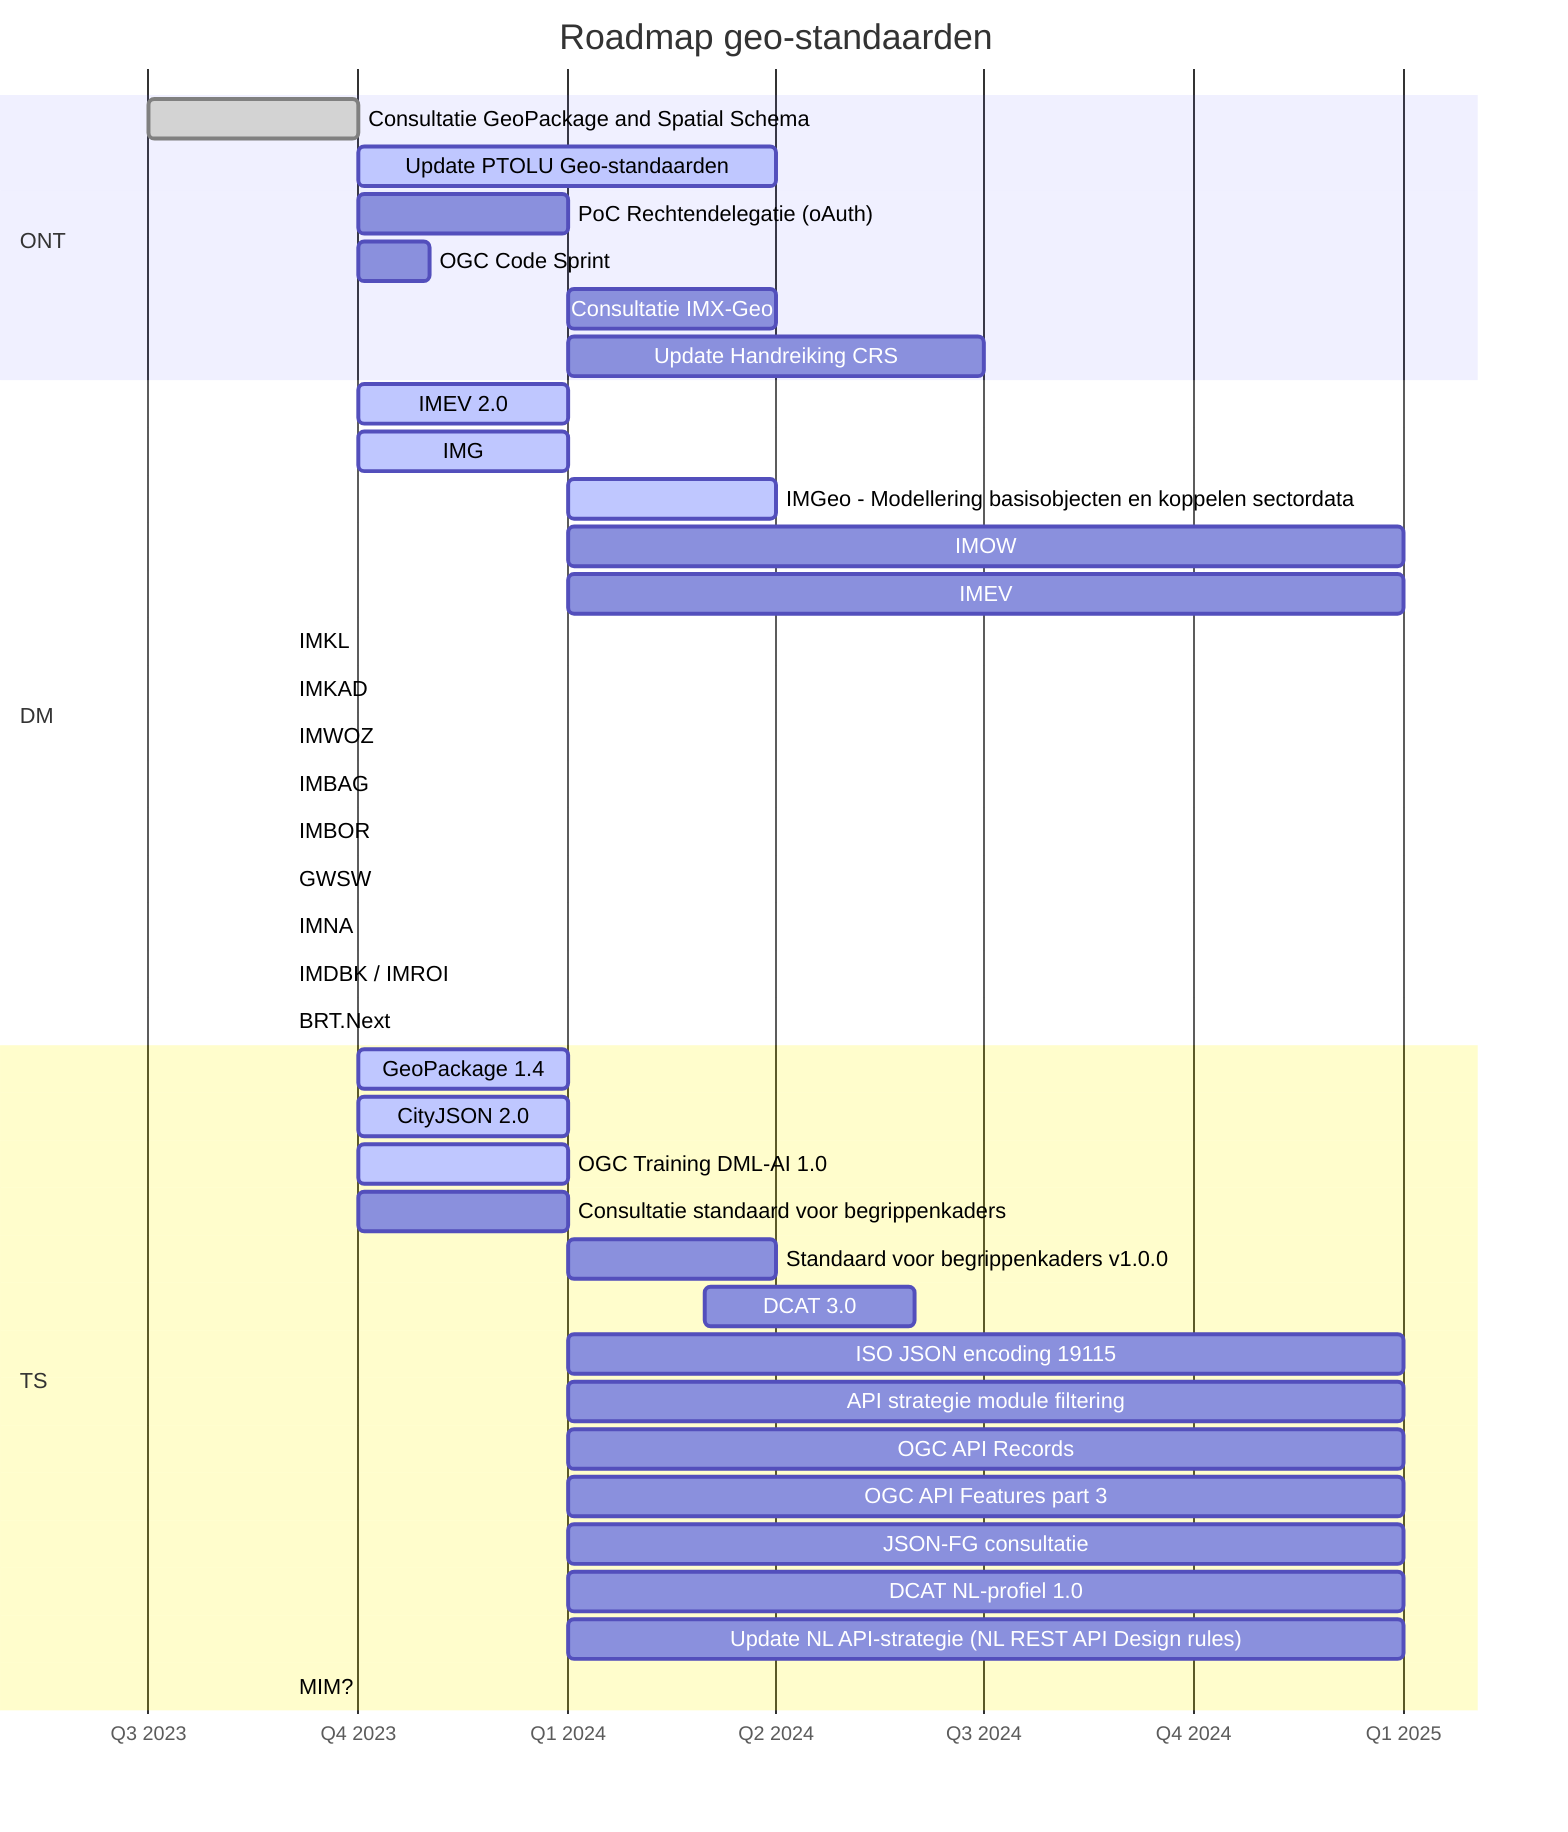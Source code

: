 gantt
    title Roadmap geo-standaarden
    dateFormat YYYY-M
    axisFormat Q%q %Y
    tickInterval 3month
    section ONT
        Consultatie GeoPackage and Spatial Schema   :done,      2023-07, 3M
        Update PTOLU Geo-standaarden                :active,    2023-10, 6M
        PoC Rechtendelegatie (oAuth)                :           2023-10, 3M
        OGC Code Sprint                             :           2023-10, 1M
        
        Consultatie IMX-Geo                         :           2024-01, 3M
        Update Handreiking CRS                      :           2024-01, 6M
        
    section DM        
        IMEV 2.0                                    :active,    2023-10, 3M
        IMG                                         :active,    2023-10, 3M
        IMGeo - Modellering basisobjecten en koppelen sectordata:active,    2024-01, 3M
        IMOW                                        :           2024-01, 12M
        IMEV                                        :           2024-01, 12M
        IMKL                                        :           2023-09, 
        IMKAD                                       :           2023-09, 
        IMWOZ                                       :           2023-09, 
        IMBAG                                       :           2023-09, 
        IMBOR                                       :           2023-09, 
        GWSW                                        :           2023-09, 
        IMNA                                        :           2023-09, 
        IMDBK / IMROI                               :           2023-09, 
        BRT.Next                                    :           2023-09, 

    section TS
        GeoPackage 1.4                              :active,    2023-10, 3M
        CityJSON 2.0                                :active,    2023-10, 3M
        OGC Training DML-AI 1.0                     :active,    2023-10, 3M
        Consultatie standaard voor begrippenkaders  :           2023-10, 3M
        Standaard voor begrippenkaders v1.0.0       :           2024-01, 3M
        DCAT 3.0                                    :           2024-03, 3M 
        ISO JSON encoding 19115                     :           2024-01, 12M
        API strategie module filtering              :           2024-01, 12M
        OGC API Records                             :           2024-01, 12M
        OGC API Features part 3                     :           2024-01, 12M
        JSON-FG consultatie                         :           2024-01, 12M
        DCAT NL-profiel 1.0                         :           2024-01, 12M
        Update NL API-strategie (NL REST API Design rules) :    2024-01, 12M        
        MIM?                                               :    2023-09,